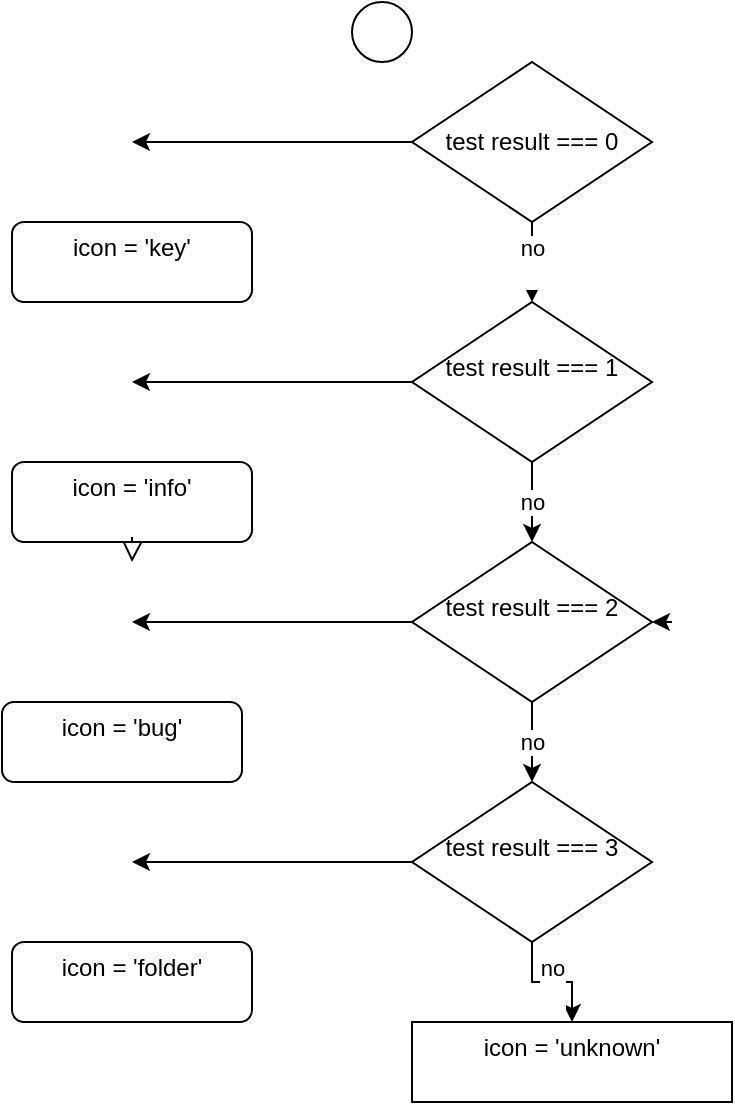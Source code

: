<mxfile version="23.1.7" type="github">
  <diagram id="C5RBs43oDa-KdzZeNtuy" name="Page-1">
    <mxGraphModel dx="1224" dy="809" grid="1" gridSize="10" guides="1" tooltips="1" connect="1" arrows="1" fold="1" page="1" pageScale="1" pageWidth="827" pageHeight="1169" math="0" shadow="0">
      <root>
        <mxCell id="WIyWlLk6GJQsqaUBKTNV-0" />
        <mxCell id="WIyWlLk6GJQsqaUBKTNV-1" parent="WIyWlLk6GJQsqaUBKTNV-0" />
        <mxCell id="WIyWlLk6GJQsqaUBKTNV-4" value="Yes" style="rounded=0;html=1;jettySize=auto;orthogonalLoop=1;fontSize=11;endArrow=block;endFill=0;endSize=8;strokeWidth=1;shadow=0;labelBackgroundColor=none;edgeStyle=orthogonalEdgeStyle;" parent="WIyWlLk6GJQsqaUBKTNV-1" edge="1">
          <mxGeometry y="20" relative="1" as="geometry">
            <mxPoint as="offset" />
            <mxPoint x="220" y="250" as="sourcePoint" />
            <mxPoint x="220" y="290" as="targetPoint" />
          </mxGeometry>
        </mxCell>
        <mxCell id="WIyWlLk6GJQsqaUBKTNV-11" value="icon = &#39;folder&#39;&lt;div&gt;&lt;br/&gt;&lt;/div&gt;" style="rounded=1;whiteSpace=wrap;html=1;fontSize=12;glass=0;strokeWidth=1;shadow=0;" parent="WIyWlLk6GJQsqaUBKTNV-1" vertex="1">
          <mxGeometry x="160" y="480" width="120" height="40" as="geometry" />
        </mxCell>
        <mxCell id="IEIRLvlkxH0Mw-mk9K7u-3" value="&lt;br&gt;&lt;br&gt;icon = &#39;info&#39;&lt;br&gt;&lt;br&gt;&#39;&lt;div&gt;&lt;br/&gt;&lt;/div&gt;" style="rounded=1;whiteSpace=wrap;html=1;fontSize=12;glass=0;strokeWidth=1;shadow=0;" vertex="1" parent="WIyWlLk6GJQsqaUBKTNV-1">
          <mxGeometry x="160" y="240" width="120" height="40" as="geometry" />
        </mxCell>
        <mxCell id="IEIRLvlkxH0Mw-mk9K7u-5" value="" style="ellipse;whiteSpace=wrap;html=1;aspect=fixed;" vertex="1" parent="WIyWlLk6GJQsqaUBKTNV-1">
          <mxGeometry x="330" y="10" width="30" height="30" as="geometry" />
        </mxCell>
        <mxCell id="IEIRLvlkxH0Mw-mk9K7u-16" style="edgeStyle=orthogonalEdgeStyle;rounded=0;orthogonalLoop=1;jettySize=auto;html=1;exitX=0;exitY=0.5;exitDx=0;exitDy=0;" edge="1" parent="WIyWlLk6GJQsqaUBKTNV-1" source="IEIRLvlkxH0Mw-mk9K7u-6">
          <mxGeometry relative="1" as="geometry">
            <mxPoint x="220" y="440" as="targetPoint" />
          </mxGeometry>
        </mxCell>
        <mxCell id="IEIRLvlkxH0Mw-mk9K7u-24" value="no&lt;div&gt;&lt;br/&gt;&lt;/div&gt;" style="edgeStyle=orthogonalEdgeStyle;rounded=0;orthogonalLoop=1;jettySize=auto;html=1;" edge="1" parent="WIyWlLk6GJQsqaUBKTNV-1" source="IEIRLvlkxH0Mw-mk9K7u-6" target="IEIRLvlkxH0Mw-mk9K7u-23">
          <mxGeometry relative="1" as="geometry" />
        </mxCell>
        <mxCell id="IEIRLvlkxH0Mw-mk9K7u-6" value="test result === 3&lt;div&gt;&lt;br/&gt;&lt;/div&gt;" style="rhombus;whiteSpace=wrap;html=1;" vertex="1" parent="WIyWlLk6GJQsqaUBKTNV-1">
          <mxGeometry x="360" y="400" width="120" height="80" as="geometry" />
        </mxCell>
        <mxCell id="IEIRLvlkxH0Mw-mk9K7u-15" style="edgeStyle=orthogonalEdgeStyle;rounded=0;orthogonalLoop=1;jettySize=auto;html=1;exitX=0;exitY=0.5;exitDx=0;exitDy=0;" edge="1" parent="WIyWlLk6GJQsqaUBKTNV-1" source="IEIRLvlkxH0Mw-mk9K7u-7">
          <mxGeometry relative="1" as="geometry">
            <mxPoint x="220" y="320" as="targetPoint" />
          </mxGeometry>
        </mxCell>
        <mxCell id="IEIRLvlkxH0Mw-mk9K7u-17" style="edgeStyle=orthogonalEdgeStyle;rounded=0;orthogonalLoop=1;jettySize=auto;html=1;" edge="1" parent="WIyWlLk6GJQsqaUBKTNV-1">
          <mxGeometry relative="1" as="geometry">
            <mxPoint x="480" y="320" as="targetPoint" />
            <mxPoint x="490" y="320" as="sourcePoint" />
          </mxGeometry>
        </mxCell>
        <mxCell id="IEIRLvlkxH0Mw-mk9K7u-22" value="no" style="edgeStyle=orthogonalEdgeStyle;rounded=0;orthogonalLoop=1;jettySize=auto;html=1;" edge="1" parent="WIyWlLk6GJQsqaUBKTNV-1" source="IEIRLvlkxH0Mw-mk9K7u-7" target="IEIRLvlkxH0Mw-mk9K7u-6">
          <mxGeometry relative="1" as="geometry" />
        </mxCell>
        <mxCell id="IEIRLvlkxH0Mw-mk9K7u-7" value="test result === 2&lt;div&gt;&lt;br/&gt;&lt;/div&gt;" style="rhombus;whiteSpace=wrap;html=1;" vertex="1" parent="WIyWlLk6GJQsqaUBKTNV-1">
          <mxGeometry x="360" y="280" width="120" height="80" as="geometry" />
        </mxCell>
        <mxCell id="IEIRLvlkxH0Mw-mk9K7u-14" style="edgeStyle=orthogonalEdgeStyle;rounded=0;orthogonalLoop=1;jettySize=auto;html=1;exitX=0;exitY=0.5;exitDx=0;exitDy=0;" edge="1" parent="WIyWlLk6GJQsqaUBKTNV-1" source="IEIRLvlkxH0Mw-mk9K7u-8">
          <mxGeometry relative="1" as="geometry">
            <mxPoint x="220" y="200" as="targetPoint" />
          </mxGeometry>
        </mxCell>
        <mxCell id="IEIRLvlkxH0Mw-mk9K7u-21" value="no" style="edgeStyle=orthogonalEdgeStyle;rounded=0;orthogonalLoop=1;jettySize=auto;html=1;" edge="1" parent="WIyWlLk6GJQsqaUBKTNV-1" source="IEIRLvlkxH0Mw-mk9K7u-8" target="IEIRLvlkxH0Mw-mk9K7u-7">
          <mxGeometry relative="1" as="geometry" />
        </mxCell>
        <mxCell id="IEIRLvlkxH0Mw-mk9K7u-8" value="test result === 1&lt;div&gt;&lt;br/&gt;&lt;/div&gt;" style="rhombus;whiteSpace=wrap;html=1;" vertex="1" parent="WIyWlLk6GJQsqaUBKTNV-1">
          <mxGeometry x="360" y="160" width="120" height="80" as="geometry" />
        </mxCell>
        <mxCell id="IEIRLvlkxH0Mw-mk9K7u-12" style="edgeStyle=orthogonalEdgeStyle;rounded=0;orthogonalLoop=1;jettySize=auto;html=1;exitX=0;exitY=0.5;exitDx=0;exitDy=0;" edge="1" parent="WIyWlLk6GJQsqaUBKTNV-1" source="IEIRLvlkxH0Mw-mk9K7u-9">
          <mxGeometry relative="1" as="geometry">
            <mxPoint x="220" y="80" as="targetPoint" />
          </mxGeometry>
        </mxCell>
        <mxCell id="IEIRLvlkxH0Mw-mk9K7u-18" value="no&lt;div&gt;&lt;br/&gt;&lt;/div&gt;" style="edgeStyle=orthogonalEdgeStyle;rounded=0;orthogonalLoop=1;jettySize=auto;html=1;" edge="1" parent="WIyWlLk6GJQsqaUBKTNV-1" source="IEIRLvlkxH0Mw-mk9K7u-9" target="IEIRLvlkxH0Mw-mk9K7u-8">
          <mxGeometry relative="1" as="geometry" />
        </mxCell>
        <mxCell id="IEIRLvlkxH0Mw-mk9K7u-9" value="test result === 0" style="rhombus;whiteSpace=wrap;html=1;" vertex="1" parent="WIyWlLk6GJQsqaUBKTNV-1">
          <mxGeometry x="360" y="40" width="120" height="80" as="geometry" />
        </mxCell>
        <mxCell id="WIyWlLk6GJQsqaUBKTNV-3" value="&lt;div&gt;icon = &#39;key&#39;&lt;/div&gt;&lt;div&gt;&lt;br&gt;&lt;/div&gt;" style="rounded=1;whiteSpace=wrap;html=1;fontSize=12;glass=0;strokeWidth=1;shadow=0;" parent="WIyWlLk6GJQsqaUBKTNV-1" vertex="1">
          <mxGeometry x="160" y="120" width="120" height="40" as="geometry" />
        </mxCell>
        <mxCell id="IEIRLvlkxH0Mw-mk9K7u-23" value="icon = &#39;unknown&#39;&lt;div&gt;&lt;br/&gt;&lt;/div&gt;" style="whiteSpace=wrap;html=1;" vertex="1" parent="WIyWlLk6GJQsqaUBKTNV-1">
          <mxGeometry x="360" y="520" width="160" height="40" as="geometry" />
        </mxCell>
        <mxCell id="IEIRLvlkxH0Mw-mk9K7u-25" value="icon = &#39;bug&#39;&lt;div&gt;&lt;br/&gt;&lt;/div&gt;" style="rounded=1;whiteSpace=wrap;html=1;fontSize=12;glass=0;strokeWidth=1;shadow=0;" vertex="1" parent="WIyWlLk6GJQsqaUBKTNV-1">
          <mxGeometry x="155" y="360" width="120" height="40" as="geometry" />
        </mxCell>
      </root>
    </mxGraphModel>
  </diagram>
</mxfile>
